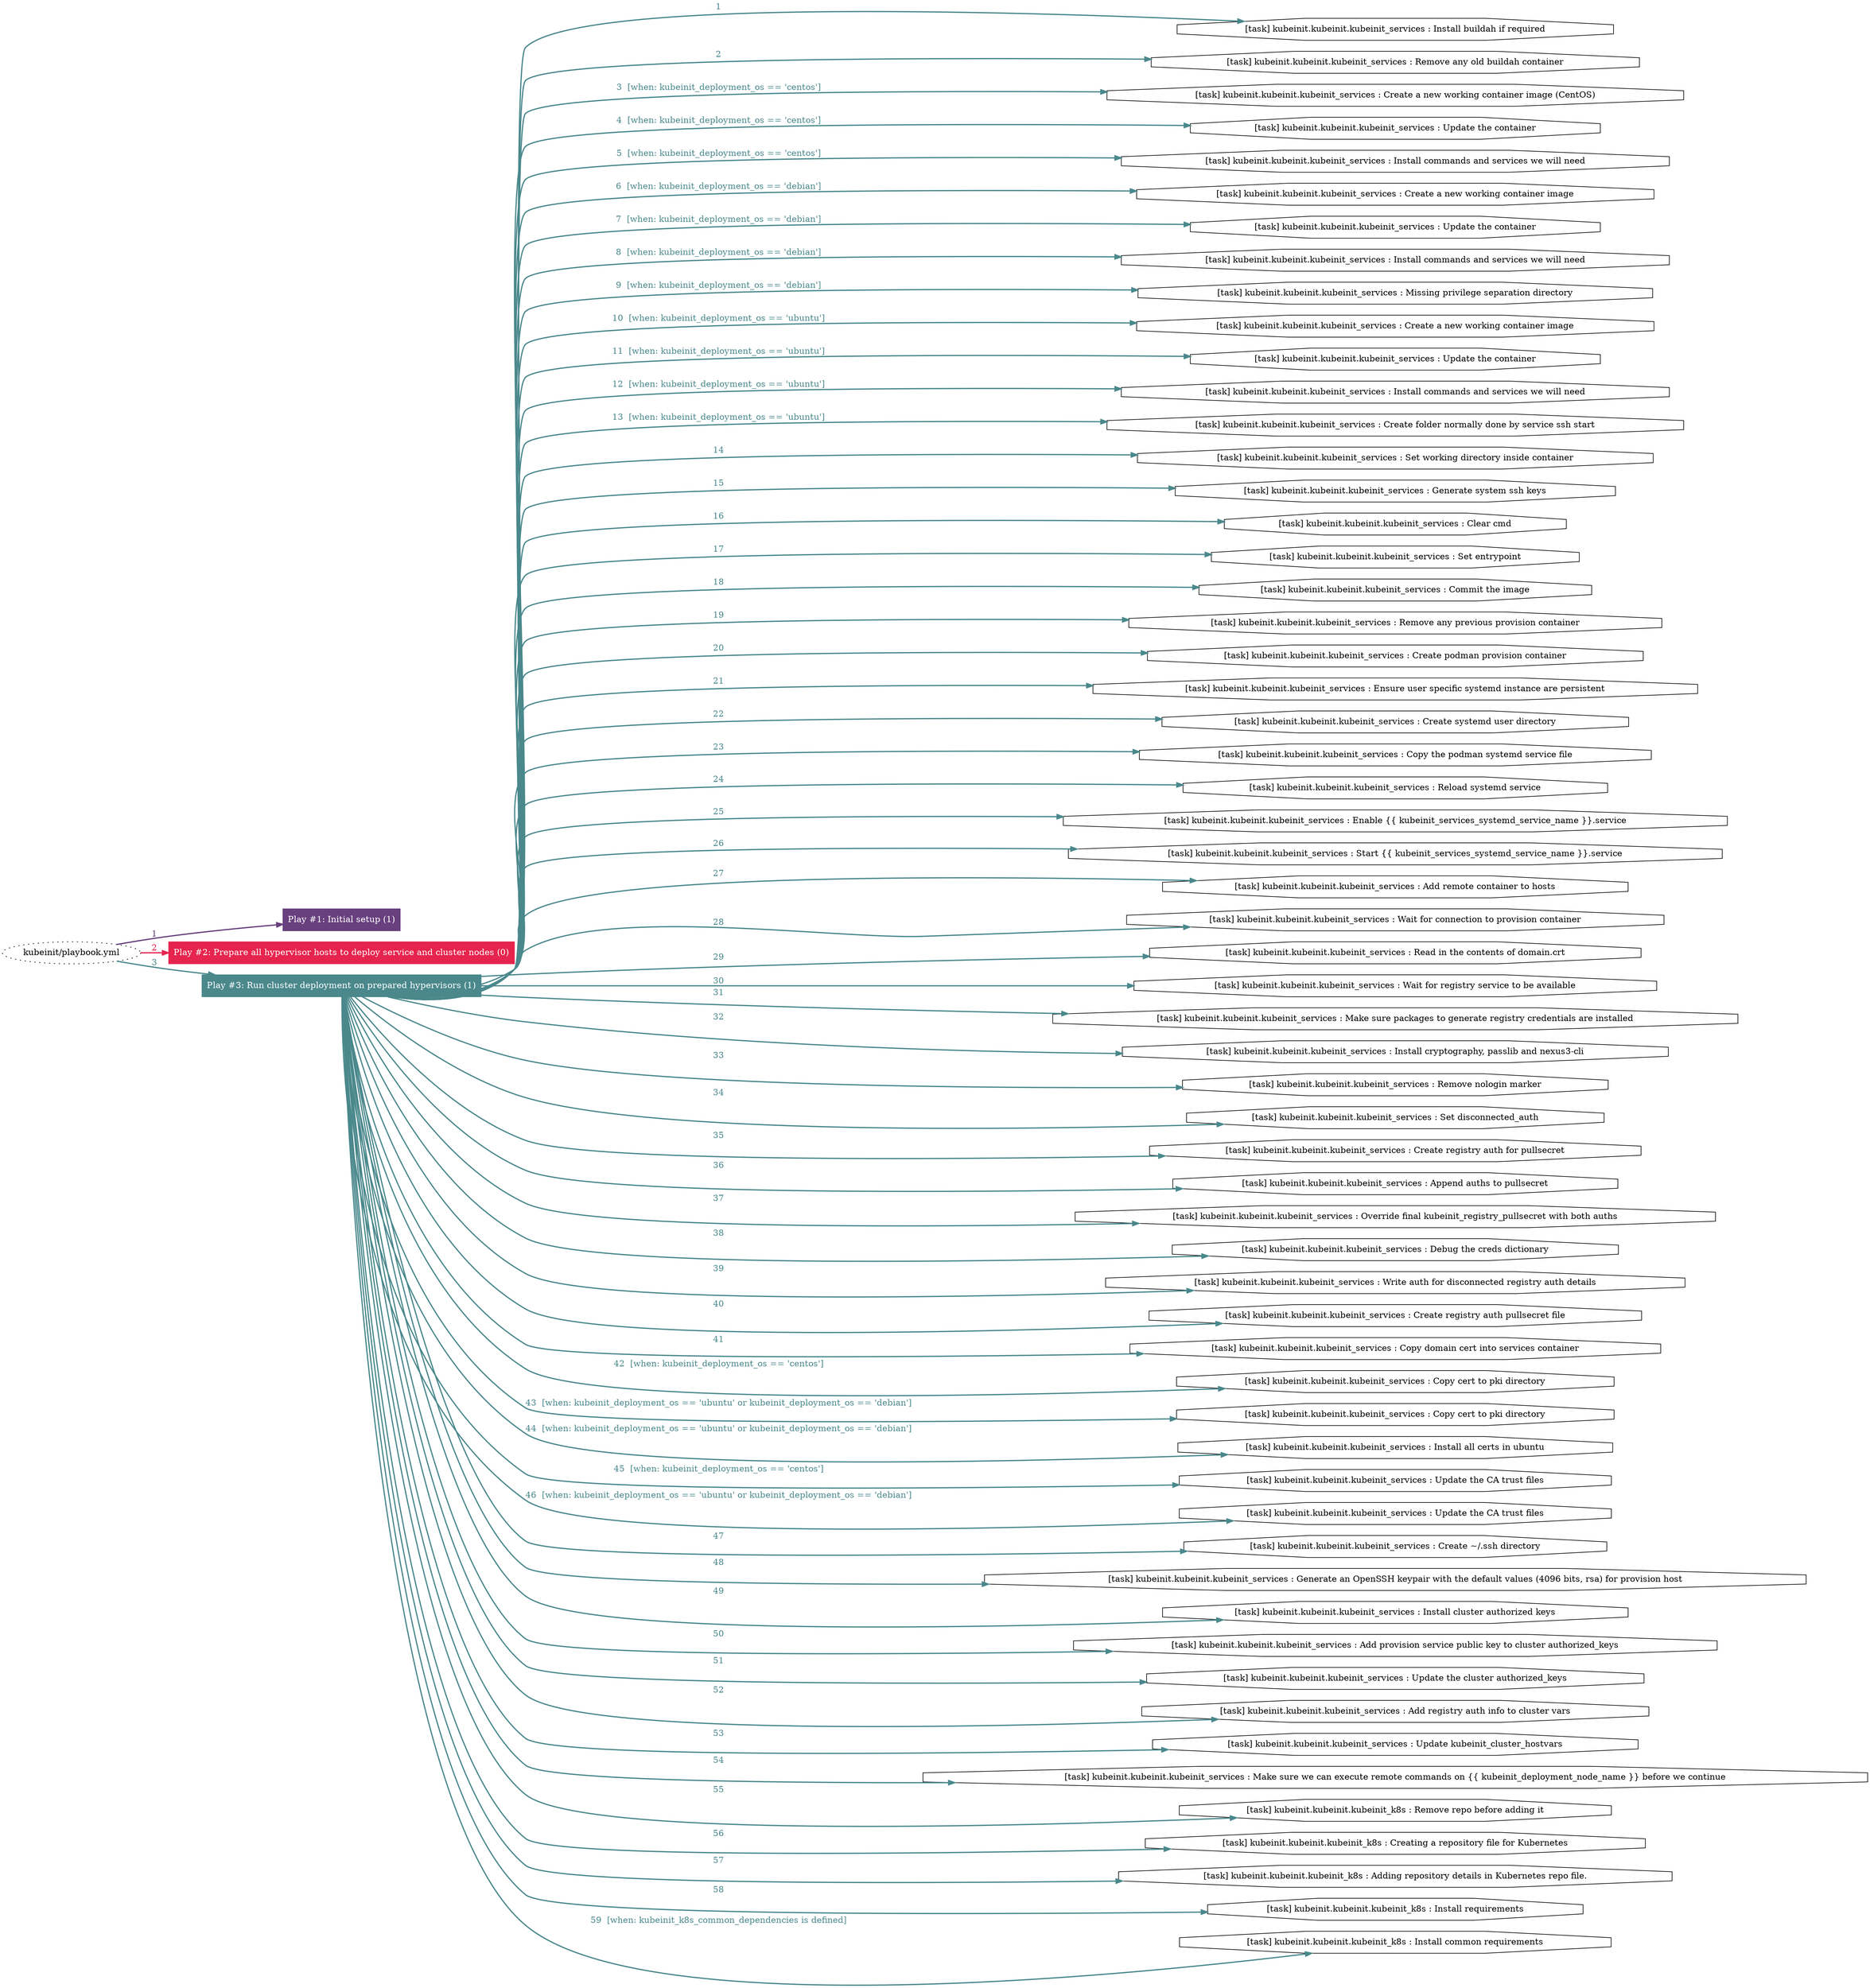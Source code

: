 digraph "kubeinit/playbook.yml "{
	graph [concentrate=true ordering=in rankdir=LR ratio=fill]
	edge [esep=5 sep=10]
	"kubeinit/playbook.yml" [id=root_node style=dotted]
	subgraph "Play #1: Initial setup (1) "{
		"Play #1: Initial setup (1)" [color="#68407e" fontcolor="#ffffff" id="play_63c1776a-42f6-43b0-a72c-a2d467af9248" shape=box style=filled tooltip=localhost]
		"kubeinit/playbook.yml" -> "Play #1: Initial setup (1)" [label=1 color="#68407e" fontcolor="#68407e" id="edge_9b143ea1-dee1-4f9f-bed0-e646a19d934c" style=bold]
	}
	subgraph "Play #2: Prepare all hypervisor hosts to deploy service and cluster nodes (0) "{
		"Play #2: Prepare all hypervisor hosts to deploy service and cluster nodes (0)" [color="#e6244d" fontcolor="#ffffff" id="play_656e0878-ee5b-490a-b01b-5cfd43cf572b" shape=box style=filled tooltip=""]
		"kubeinit/playbook.yml" -> "Play #2: Prepare all hypervisor hosts to deploy service and cluster nodes (0)" [label=2 color="#e6244d" fontcolor="#e6244d" id="edge_99f4bd60-4377-40a1-8b63-a4ec4a5855ec" style=bold]
	}
	subgraph "Play #3: Run cluster deployment on prepared hypervisors (1) "{
		"Play #3: Run cluster deployment on prepared hypervisors (1)" [color="#4a888c" fontcolor="#ffffff" id="play_44287fbf-7dc6-48ed-b8fa-e85f59435013" shape=box style=filled tooltip=localhost]
		"kubeinit/playbook.yml" -> "Play #3: Run cluster deployment on prepared hypervisors (1)" [label=3 color="#4a888c" fontcolor="#4a888c" id="edge_ae2fa54b-2329-416e-8dbb-f909f97e48a1" style=bold]
		"task_e7c8bb4a-1eab-4041-a000-263626e66895" [label="[task] kubeinit.kubeinit.kubeinit_services : Install buildah if required" id="task_e7c8bb4a-1eab-4041-a000-263626e66895" shape=octagon tooltip="[task] kubeinit.kubeinit.kubeinit_services : Install buildah if required"]
		"Play #3: Run cluster deployment on prepared hypervisors (1)" -> "task_e7c8bb4a-1eab-4041-a000-263626e66895" [label=1 color="#4a888c" fontcolor="#4a888c" id="edge_c5427331-0ce7-4748-bedf-19115989afb0" style=bold]
		"task_5c1b0158-d5c9-4ca8-852e-f5285b446415" [label="[task] kubeinit.kubeinit.kubeinit_services : Remove any old buildah container" id="task_5c1b0158-d5c9-4ca8-852e-f5285b446415" shape=octagon tooltip="[task] kubeinit.kubeinit.kubeinit_services : Remove any old buildah container"]
		"Play #3: Run cluster deployment on prepared hypervisors (1)" -> "task_5c1b0158-d5c9-4ca8-852e-f5285b446415" [label=2 color="#4a888c" fontcolor="#4a888c" id="edge_5581d1d2-9079-4358-bbf6-cf26468a5e37" style=bold]
		"task_124d13a2-034c-4589-ba1b-958117edd988" [label="[task] kubeinit.kubeinit.kubeinit_services : Create a new working container image (CentOS)" id="task_124d13a2-034c-4589-ba1b-958117edd988" shape=octagon tooltip="[task] kubeinit.kubeinit.kubeinit_services : Create a new working container image (CentOS)"]
		"Play #3: Run cluster deployment on prepared hypervisors (1)" -> "task_124d13a2-034c-4589-ba1b-958117edd988" [label="3  [when: kubeinit_deployment_os == 'centos']" color="#4a888c" fontcolor="#4a888c" id="edge_b613575f-2703-4ac3-875f-8749568a6c14" style=bold]
		"task_291ac694-00eb-4e4d-9fa4-31e6d30233ea" [label="[task] kubeinit.kubeinit.kubeinit_services : Update the container" id="task_291ac694-00eb-4e4d-9fa4-31e6d30233ea" shape=octagon tooltip="[task] kubeinit.kubeinit.kubeinit_services : Update the container"]
		"Play #3: Run cluster deployment on prepared hypervisors (1)" -> "task_291ac694-00eb-4e4d-9fa4-31e6d30233ea" [label="4  [when: kubeinit_deployment_os == 'centos']" color="#4a888c" fontcolor="#4a888c" id="edge_68db181e-efad-427b-a2a6-0ea2943baef5" style=bold]
		"task_7c8b6954-4b8f-490d-96fb-29181f46e303" [label="[task] kubeinit.kubeinit.kubeinit_services : Install commands and services we will need" id="task_7c8b6954-4b8f-490d-96fb-29181f46e303" shape=octagon tooltip="[task] kubeinit.kubeinit.kubeinit_services : Install commands and services we will need"]
		"Play #3: Run cluster deployment on prepared hypervisors (1)" -> "task_7c8b6954-4b8f-490d-96fb-29181f46e303" [label="5  [when: kubeinit_deployment_os == 'centos']" color="#4a888c" fontcolor="#4a888c" id="edge_484abb1a-b09f-47e2-a499-d0717ea2e076" style=bold]
		"task_8121c310-2d02-47f8-93a2-8b663c18f035" [label="[task] kubeinit.kubeinit.kubeinit_services : Create a new working container image" id="task_8121c310-2d02-47f8-93a2-8b663c18f035" shape=octagon tooltip="[task] kubeinit.kubeinit.kubeinit_services : Create a new working container image"]
		"Play #3: Run cluster deployment on prepared hypervisors (1)" -> "task_8121c310-2d02-47f8-93a2-8b663c18f035" [label="6  [when: kubeinit_deployment_os == 'debian']" color="#4a888c" fontcolor="#4a888c" id="edge_aa85cb43-0b62-4200-a386-bf452dbb028f" style=bold]
		"task_056c8561-d9fa-4ca9-9cce-284bcdd02743" [label="[task] kubeinit.kubeinit.kubeinit_services : Update the container" id="task_056c8561-d9fa-4ca9-9cce-284bcdd02743" shape=octagon tooltip="[task] kubeinit.kubeinit.kubeinit_services : Update the container"]
		"Play #3: Run cluster deployment on prepared hypervisors (1)" -> "task_056c8561-d9fa-4ca9-9cce-284bcdd02743" [label="7  [when: kubeinit_deployment_os == 'debian']" color="#4a888c" fontcolor="#4a888c" id="edge_dc79902d-e569-437b-83b8-c9e4767ec6a3" style=bold]
		"task_c59cf071-6b17-45f8-9f69-afb48f19bf7b" [label="[task] kubeinit.kubeinit.kubeinit_services : Install commands and services we will need" id="task_c59cf071-6b17-45f8-9f69-afb48f19bf7b" shape=octagon tooltip="[task] kubeinit.kubeinit.kubeinit_services : Install commands and services we will need"]
		"Play #3: Run cluster deployment on prepared hypervisors (1)" -> "task_c59cf071-6b17-45f8-9f69-afb48f19bf7b" [label="8  [when: kubeinit_deployment_os == 'debian']" color="#4a888c" fontcolor="#4a888c" id="edge_25c30114-7a60-4d39-9125-f5f51e958509" style=bold]
		"task_f19b4130-7814-4ba5-8938-be3e1c278fcc" [label="[task] kubeinit.kubeinit.kubeinit_services : Missing privilege separation directory" id="task_f19b4130-7814-4ba5-8938-be3e1c278fcc" shape=octagon tooltip="[task] kubeinit.kubeinit.kubeinit_services : Missing privilege separation directory"]
		"Play #3: Run cluster deployment on prepared hypervisors (1)" -> "task_f19b4130-7814-4ba5-8938-be3e1c278fcc" [label="9  [when: kubeinit_deployment_os == 'debian']" color="#4a888c" fontcolor="#4a888c" id="edge_1c773200-f2e5-418c-bb7d-731f8100243f" style=bold]
		"task_78765089-9dcf-4122-a6e7-c9a230df7b72" [label="[task] kubeinit.kubeinit.kubeinit_services : Create a new working container image" id="task_78765089-9dcf-4122-a6e7-c9a230df7b72" shape=octagon tooltip="[task] kubeinit.kubeinit.kubeinit_services : Create a new working container image"]
		"Play #3: Run cluster deployment on prepared hypervisors (1)" -> "task_78765089-9dcf-4122-a6e7-c9a230df7b72" [label="10  [when: kubeinit_deployment_os == 'ubuntu']" color="#4a888c" fontcolor="#4a888c" id="edge_d679a734-ae1a-4ab7-aee3-6b106565930c" style=bold]
		"task_8589b03a-635c-45f6-bf45-1b9345faf84d" [label="[task] kubeinit.kubeinit.kubeinit_services : Update the container" id="task_8589b03a-635c-45f6-bf45-1b9345faf84d" shape=octagon tooltip="[task] kubeinit.kubeinit.kubeinit_services : Update the container"]
		"Play #3: Run cluster deployment on prepared hypervisors (1)" -> "task_8589b03a-635c-45f6-bf45-1b9345faf84d" [label="11  [when: kubeinit_deployment_os == 'ubuntu']" color="#4a888c" fontcolor="#4a888c" id="edge_dce27aa2-954e-4fed-98d8-4c11ca2dfb06" style=bold]
		"task_1b8d3c5d-ee0f-4601-bd08-897eac7235f2" [label="[task] kubeinit.kubeinit.kubeinit_services : Install commands and services we will need" id="task_1b8d3c5d-ee0f-4601-bd08-897eac7235f2" shape=octagon tooltip="[task] kubeinit.kubeinit.kubeinit_services : Install commands and services we will need"]
		"Play #3: Run cluster deployment on prepared hypervisors (1)" -> "task_1b8d3c5d-ee0f-4601-bd08-897eac7235f2" [label="12  [when: kubeinit_deployment_os == 'ubuntu']" color="#4a888c" fontcolor="#4a888c" id="edge_16af2f85-955f-469e-9a76-5cac27ac20b8" style=bold]
		"task_291ad131-38c3-4e86-8fcb-7d709e8ca443" [label="[task] kubeinit.kubeinit.kubeinit_services : Create folder normally done by service ssh start" id="task_291ad131-38c3-4e86-8fcb-7d709e8ca443" shape=octagon tooltip="[task] kubeinit.kubeinit.kubeinit_services : Create folder normally done by service ssh start"]
		"Play #3: Run cluster deployment on prepared hypervisors (1)" -> "task_291ad131-38c3-4e86-8fcb-7d709e8ca443" [label="13  [when: kubeinit_deployment_os == 'ubuntu']" color="#4a888c" fontcolor="#4a888c" id="edge_15ab0b17-1cab-40d4-b1d3-0cd2175ab97a" style=bold]
		"task_ea9db276-4067-4e2c-8225-6e83361e9110" [label="[task] kubeinit.kubeinit.kubeinit_services : Set working directory inside container" id="task_ea9db276-4067-4e2c-8225-6e83361e9110" shape=octagon tooltip="[task] kubeinit.kubeinit.kubeinit_services : Set working directory inside container"]
		"Play #3: Run cluster deployment on prepared hypervisors (1)" -> "task_ea9db276-4067-4e2c-8225-6e83361e9110" [label=14 color="#4a888c" fontcolor="#4a888c" id="edge_5d0557de-3b95-42a5-8445-78f6c58267d2" style=bold]
		"task_58e66e5a-c002-4f41-9666-9f003e9c7f39" [label="[task] kubeinit.kubeinit.kubeinit_services : Generate system ssh keys" id="task_58e66e5a-c002-4f41-9666-9f003e9c7f39" shape=octagon tooltip="[task] kubeinit.kubeinit.kubeinit_services : Generate system ssh keys"]
		"Play #3: Run cluster deployment on prepared hypervisors (1)" -> "task_58e66e5a-c002-4f41-9666-9f003e9c7f39" [label=15 color="#4a888c" fontcolor="#4a888c" id="edge_f1feb1db-bf56-43c8-94ce-e2def4f80bce" style=bold]
		"task_ad2c7f93-51f8-43e9-9e3e-15b512bf28bc" [label="[task] kubeinit.kubeinit.kubeinit_services : Clear cmd" id="task_ad2c7f93-51f8-43e9-9e3e-15b512bf28bc" shape=octagon tooltip="[task] kubeinit.kubeinit.kubeinit_services : Clear cmd"]
		"Play #3: Run cluster deployment on prepared hypervisors (1)" -> "task_ad2c7f93-51f8-43e9-9e3e-15b512bf28bc" [label=16 color="#4a888c" fontcolor="#4a888c" id="edge_cd2efb2b-34e4-4192-89af-2d6e562d78ff" style=bold]
		"task_1939aa00-1265-440a-a2da-aaa8d60505f2" [label="[task] kubeinit.kubeinit.kubeinit_services : Set entrypoint" id="task_1939aa00-1265-440a-a2da-aaa8d60505f2" shape=octagon tooltip="[task] kubeinit.kubeinit.kubeinit_services : Set entrypoint"]
		"Play #3: Run cluster deployment on prepared hypervisors (1)" -> "task_1939aa00-1265-440a-a2da-aaa8d60505f2" [label=17 color="#4a888c" fontcolor="#4a888c" id="edge_875b6ffb-d8ca-4fe5-a766-713ba3337505" style=bold]
		"task_96d6538d-0cbd-4957-9ac0-8dc6f8488d50" [label="[task] kubeinit.kubeinit.kubeinit_services : Commit the image" id="task_96d6538d-0cbd-4957-9ac0-8dc6f8488d50" shape=octagon tooltip="[task] kubeinit.kubeinit.kubeinit_services : Commit the image"]
		"Play #3: Run cluster deployment on prepared hypervisors (1)" -> "task_96d6538d-0cbd-4957-9ac0-8dc6f8488d50" [label=18 color="#4a888c" fontcolor="#4a888c" id="edge_57bfacf7-782e-44cf-a511-725b1b909d4a" style=bold]
		"task_dde5f438-8e8a-4987-8f7f-7de4f94a9ae2" [label="[task] kubeinit.kubeinit.kubeinit_services : Remove any previous provision container" id="task_dde5f438-8e8a-4987-8f7f-7de4f94a9ae2" shape=octagon tooltip="[task] kubeinit.kubeinit.kubeinit_services : Remove any previous provision container"]
		"Play #3: Run cluster deployment on prepared hypervisors (1)" -> "task_dde5f438-8e8a-4987-8f7f-7de4f94a9ae2" [label=19 color="#4a888c" fontcolor="#4a888c" id="edge_c3de0bd1-a928-4d30-8944-caec01635bce" style=bold]
		"task_f3e45b7e-a4d9-4fc2-a6c5-cbeafccd9ff3" [label="[task] kubeinit.kubeinit.kubeinit_services : Create podman provision container" id="task_f3e45b7e-a4d9-4fc2-a6c5-cbeafccd9ff3" shape=octagon tooltip="[task] kubeinit.kubeinit.kubeinit_services : Create podman provision container"]
		"Play #3: Run cluster deployment on prepared hypervisors (1)" -> "task_f3e45b7e-a4d9-4fc2-a6c5-cbeafccd9ff3" [label=20 color="#4a888c" fontcolor="#4a888c" id="edge_c23f8812-d0f5-462b-ac3f-135db67581cb" style=bold]
		"task_82a1e190-f4bb-4516-9355-718ed3a1db13" [label="[task] kubeinit.kubeinit.kubeinit_services : Ensure user specific systemd instance are persistent" id="task_82a1e190-f4bb-4516-9355-718ed3a1db13" shape=octagon tooltip="[task] kubeinit.kubeinit.kubeinit_services : Ensure user specific systemd instance are persistent"]
		"Play #3: Run cluster deployment on prepared hypervisors (1)" -> "task_82a1e190-f4bb-4516-9355-718ed3a1db13" [label=21 color="#4a888c" fontcolor="#4a888c" id="edge_c84dbf19-51e0-4495-8c1c-dfdb60f63557" style=bold]
		"task_553354b5-2a4d-4830-a24e-95d2163005c5" [label="[task] kubeinit.kubeinit.kubeinit_services : Create systemd user directory" id="task_553354b5-2a4d-4830-a24e-95d2163005c5" shape=octagon tooltip="[task] kubeinit.kubeinit.kubeinit_services : Create systemd user directory"]
		"Play #3: Run cluster deployment on prepared hypervisors (1)" -> "task_553354b5-2a4d-4830-a24e-95d2163005c5" [label=22 color="#4a888c" fontcolor="#4a888c" id="edge_f4ba8ffd-aba7-4db6-884d-8349fefa21b2" style=bold]
		"task_59ac37bd-c31d-450d-b932-d4c335b0e9cf" [label="[task] kubeinit.kubeinit.kubeinit_services : Copy the podman systemd service file" id="task_59ac37bd-c31d-450d-b932-d4c335b0e9cf" shape=octagon tooltip="[task] kubeinit.kubeinit.kubeinit_services : Copy the podman systemd service file"]
		"Play #3: Run cluster deployment on prepared hypervisors (1)" -> "task_59ac37bd-c31d-450d-b932-d4c335b0e9cf" [label=23 color="#4a888c" fontcolor="#4a888c" id="edge_4b444232-e6a1-41d0-ab1d-174bbd7164b1" style=bold]
		"task_c561582c-bba8-4d59-8c1c-c6750a7b458e" [label="[task] kubeinit.kubeinit.kubeinit_services : Reload systemd service" id="task_c561582c-bba8-4d59-8c1c-c6750a7b458e" shape=octagon tooltip="[task] kubeinit.kubeinit.kubeinit_services : Reload systemd service"]
		"Play #3: Run cluster deployment on prepared hypervisors (1)" -> "task_c561582c-bba8-4d59-8c1c-c6750a7b458e" [label=24 color="#4a888c" fontcolor="#4a888c" id="edge_f27cd154-f871-4fc2-aaa0-76ad472e5bcd" style=bold]
		"task_1c2e36e9-dbe0-4593-a437-d283756ad024" [label="[task] kubeinit.kubeinit.kubeinit_services : Enable {{ kubeinit_services_systemd_service_name }}.service" id="task_1c2e36e9-dbe0-4593-a437-d283756ad024" shape=octagon tooltip="[task] kubeinit.kubeinit.kubeinit_services : Enable {{ kubeinit_services_systemd_service_name }}.service"]
		"Play #3: Run cluster deployment on prepared hypervisors (1)" -> "task_1c2e36e9-dbe0-4593-a437-d283756ad024" [label=25 color="#4a888c" fontcolor="#4a888c" id="edge_2e9711d9-8675-4a9a-a866-52ea700f2cf1" style=bold]
		"task_599fecfb-c7d9-4a58-bcd9-0b60de666245" [label="[task] kubeinit.kubeinit.kubeinit_services : Start {{ kubeinit_services_systemd_service_name }}.service" id="task_599fecfb-c7d9-4a58-bcd9-0b60de666245" shape=octagon tooltip="[task] kubeinit.kubeinit.kubeinit_services : Start {{ kubeinit_services_systemd_service_name }}.service"]
		"Play #3: Run cluster deployment on prepared hypervisors (1)" -> "task_599fecfb-c7d9-4a58-bcd9-0b60de666245" [label=26 color="#4a888c" fontcolor="#4a888c" id="edge_2eb890c7-70c6-46fd-ba98-20c6e2d0b588" style=bold]
		"task_dc645237-3da3-405c-8929-19e9fb31fc73" [label="[task] kubeinit.kubeinit.kubeinit_services : Add remote container to hosts" id="task_dc645237-3da3-405c-8929-19e9fb31fc73" shape=octagon tooltip="[task] kubeinit.kubeinit.kubeinit_services : Add remote container to hosts"]
		"Play #3: Run cluster deployment on prepared hypervisors (1)" -> "task_dc645237-3da3-405c-8929-19e9fb31fc73" [label=27 color="#4a888c" fontcolor="#4a888c" id="edge_7550a364-f1d0-4e9f-ae41-399860b28521" style=bold]
		"task_80d83c82-c826-409f-ae4e-f9fe28d8b9f4" [label="[task] kubeinit.kubeinit.kubeinit_services : Wait for connection to provision container" id="task_80d83c82-c826-409f-ae4e-f9fe28d8b9f4" shape=octagon tooltip="[task] kubeinit.kubeinit.kubeinit_services : Wait for connection to provision container"]
		"Play #3: Run cluster deployment on prepared hypervisors (1)" -> "task_80d83c82-c826-409f-ae4e-f9fe28d8b9f4" [label=28 color="#4a888c" fontcolor="#4a888c" id="edge_f45a9693-0c6a-4e1b-9d62-6f00804cf362" style=bold]
		"task_86ea63cc-8c74-47a5-a761-874a7296f581" [label="[task] kubeinit.kubeinit.kubeinit_services : Read in the contents of domain.crt" id="task_86ea63cc-8c74-47a5-a761-874a7296f581" shape=octagon tooltip="[task] kubeinit.kubeinit.kubeinit_services : Read in the contents of domain.crt"]
		"Play #3: Run cluster deployment on prepared hypervisors (1)" -> "task_86ea63cc-8c74-47a5-a761-874a7296f581" [label=29 color="#4a888c" fontcolor="#4a888c" id="edge_c5ba39d5-8dc4-46bd-8d1b-eba9b7bfc72d" style=bold]
		"task_1d085af3-71d5-432e-9672-14cac8d72960" [label="[task] kubeinit.kubeinit.kubeinit_services : Wait for registry service to be available" id="task_1d085af3-71d5-432e-9672-14cac8d72960" shape=octagon tooltip="[task] kubeinit.kubeinit.kubeinit_services : Wait for registry service to be available"]
		"Play #3: Run cluster deployment on prepared hypervisors (1)" -> "task_1d085af3-71d5-432e-9672-14cac8d72960" [label=30 color="#4a888c" fontcolor="#4a888c" id="edge_8428753b-2690-423c-856c-46f83c826d77" style=bold]
		"task_8cac4ede-85fb-4660-9eed-24340676e600" [label="[task] kubeinit.kubeinit.kubeinit_services : Make sure packages to generate registry credentials are installed" id="task_8cac4ede-85fb-4660-9eed-24340676e600" shape=octagon tooltip="[task] kubeinit.kubeinit.kubeinit_services : Make sure packages to generate registry credentials are installed"]
		"Play #3: Run cluster deployment on prepared hypervisors (1)" -> "task_8cac4ede-85fb-4660-9eed-24340676e600" [label=31 color="#4a888c" fontcolor="#4a888c" id="edge_4acef901-2b95-46e0-b6e3-c57f9da07f66" style=bold]
		"task_62cedba4-8f41-427e-906b-078700547409" [label="[task] kubeinit.kubeinit.kubeinit_services : Install cryptography, passlib and nexus3-cli" id="task_62cedba4-8f41-427e-906b-078700547409" shape=octagon tooltip="[task] kubeinit.kubeinit.kubeinit_services : Install cryptography, passlib and nexus3-cli"]
		"Play #3: Run cluster deployment on prepared hypervisors (1)" -> "task_62cedba4-8f41-427e-906b-078700547409" [label=32 color="#4a888c" fontcolor="#4a888c" id="edge_c0ee7387-3cde-43a6-ba75-3ea6baecf726" style=bold]
		"task_c4938fc5-0c98-4314-9a3f-a031c7d7b846" [label="[task] kubeinit.kubeinit.kubeinit_services : Remove nologin marker" id="task_c4938fc5-0c98-4314-9a3f-a031c7d7b846" shape=octagon tooltip="[task] kubeinit.kubeinit.kubeinit_services : Remove nologin marker"]
		"Play #3: Run cluster deployment on prepared hypervisors (1)" -> "task_c4938fc5-0c98-4314-9a3f-a031c7d7b846" [label=33 color="#4a888c" fontcolor="#4a888c" id="edge_384bb011-da2b-45a6-96f5-65b266034946" style=bold]
		"task_30b40998-9a72-4e60-b721-532316dbeb94" [label="[task] kubeinit.kubeinit.kubeinit_services : Set disconnected_auth" id="task_30b40998-9a72-4e60-b721-532316dbeb94" shape=octagon tooltip="[task] kubeinit.kubeinit.kubeinit_services : Set disconnected_auth"]
		"Play #3: Run cluster deployment on prepared hypervisors (1)" -> "task_30b40998-9a72-4e60-b721-532316dbeb94" [label=34 color="#4a888c" fontcolor="#4a888c" id="edge_481880f8-dcd3-4345-9960-0d765786f38a" style=bold]
		"task_05daf350-aa23-4331-bb10-035f690e1fa8" [label="[task] kubeinit.kubeinit.kubeinit_services : Create registry auth for pullsecret" id="task_05daf350-aa23-4331-bb10-035f690e1fa8" shape=octagon tooltip="[task] kubeinit.kubeinit.kubeinit_services : Create registry auth for pullsecret"]
		"Play #3: Run cluster deployment on prepared hypervisors (1)" -> "task_05daf350-aa23-4331-bb10-035f690e1fa8" [label=35 color="#4a888c" fontcolor="#4a888c" id="edge_bc0c285f-dd2e-4ebd-97d5-712409f719ae" style=bold]
		"task_d420d8e7-0af4-43a4-812e-ecba79780b52" [label="[task] kubeinit.kubeinit.kubeinit_services : Append auths to pullsecret" id="task_d420d8e7-0af4-43a4-812e-ecba79780b52" shape=octagon tooltip="[task] kubeinit.kubeinit.kubeinit_services : Append auths to pullsecret"]
		"Play #3: Run cluster deployment on prepared hypervisors (1)" -> "task_d420d8e7-0af4-43a4-812e-ecba79780b52" [label=36 color="#4a888c" fontcolor="#4a888c" id="edge_01731f9b-fb0b-497e-88e1-53ff92e9cbe4" style=bold]
		"task_4553d9f6-9370-4e15-8093-eb3be8c55561" [label="[task] kubeinit.kubeinit.kubeinit_services : Override final kubeinit_registry_pullsecret with both auths" id="task_4553d9f6-9370-4e15-8093-eb3be8c55561" shape=octagon tooltip="[task] kubeinit.kubeinit.kubeinit_services : Override final kubeinit_registry_pullsecret with both auths"]
		"Play #3: Run cluster deployment on prepared hypervisors (1)" -> "task_4553d9f6-9370-4e15-8093-eb3be8c55561" [label=37 color="#4a888c" fontcolor="#4a888c" id="edge_2d70dbfa-9116-477a-813d-ccfa54faa173" style=bold]
		"task_1ef8516e-3132-49b7-ae21-a96bb901d976" [label="[task] kubeinit.kubeinit.kubeinit_services : Debug the creds dictionary" id="task_1ef8516e-3132-49b7-ae21-a96bb901d976" shape=octagon tooltip="[task] kubeinit.kubeinit.kubeinit_services : Debug the creds dictionary"]
		"Play #3: Run cluster deployment on prepared hypervisors (1)" -> "task_1ef8516e-3132-49b7-ae21-a96bb901d976" [label=38 color="#4a888c" fontcolor="#4a888c" id="edge_af64fe4f-7ef2-430e-8d52-56b125accaf6" style=bold]
		"task_5d5b9997-522e-4c4a-9030-3c601435d2eb" [label="[task] kubeinit.kubeinit.kubeinit_services : Write auth for disconnected registry auth details" id="task_5d5b9997-522e-4c4a-9030-3c601435d2eb" shape=octagon tooltip="[task] kubeinit.kubeinit.kubeinit_services : Write auth for disconnected registry auth details"]
		"Play #3: Run cluster deployment on prepared hypervisors (1)" -> "task_5d5b9997-522e-4c4a-9030-3c601435d2eb" [label=39 color="#4a888c" fontcolor="#4a888c" id="edge_e8738a91-aa07-43dd-b63c-5beb56253f78" style=bold]
		"task_6ff8517d-a9a3-45bc-9b42-448bd41c9ed9" [label="[task] kubeinit.kubeinit.kubeinit_services : Create registry auth pullsecret file" id="task_6ff8517d-a9a3-45bc-9b42-448bd41c9ed9" shape=octagon tooltip="[task] kubeinit.kubeinit.kubeinit_services : Create registry auth pullsecret file"]
		"Play #3: Run cluster deployment on prepared hypervisors (1)" -> "task_6ff8517d-a9a3-45bc-9b42-448bd41c9ed9" [label=40 color="#4a888c" fontcolor="#4a888c" id="edge_b2449983-9524-4df3-b84d-a2d9d2b21945" style=bold]
		"task_fa19b117-b782-4664-a894-ac43060c8176" [label="[task] kubeinit.kubeinit.kubeinit_services : Copy domain cert into services container" id="task_fa19b117-b782-4664-a894-ac43060c8176" shape=octagon tooltip="[task] kubeinit.kubeinit.kubeinit_services : Copy domain cert into services container"]
		"Play #3: Run cluster deployment on prepared hypervisors (1)" -> "task_fa19b117-b782-4664-a894-ac43060c8176" [label=41 color="#4a888c" fontcolor="#4a888c" id="edge_5d172eb3-0c58-4f14-943f-831c7815ba66" style=bold]
		"task_3704e058-548f-4530-8add-841a39fc8595" [label="[task] kubeinit.kubeinit.kubeinit_services : Copy cert to pki directory" id="task_3704e058-548f-4530-8add-841a39fc8595" shape=octagon tooltip="[task] kubeinit.kubeinit.kubeinit_services : Copy cert to pki directory"]
		"Play #3: Run cluster deployment on prepared hypervisors (1)" -> "task_3704e058-548f-4530-8add-841a39fc8595" [label="42  [when: kubeinit_deployment_os == 'centos']" color="#4a888c" fontcolor="#4a888c" id="edge_46ee7a58-b177-4b95-a71a-3b4dac6321d3" style=bold]
		"task_18b760b6-fca4-413b-97f7-fa2f6ccc735c" [label="[task] kubeinit.kubeinit.kubeinit_services : Copy cert to pki directory" id="task_18b760b6-fca4-413b-97f7-fa2f6ccc735c" shape=octagon tooltip="[task] kubeinit.kubeinit.kubeinit_services : Copy cert to pki directory"]
		"Play #3: Run cluster deployment on prepared hypervisors (1)" -> "task_18b760b6-fca4-413b-97f7-fa2f6ccc735c" [label="43  [when: kubeinit_deployment_os == 'ubuntu' or kubeinit_deployment_os == 'debian']" color="#4a888c" fontcolor="#4a888c" id="edge_27d2f3ea-72b5-4dba-9f56-f45f29f3c987" style=bold]
		"task_ca7fa414-f9ab-45b4-8701-9b3507e390a2" [label="[task] kubeinit.kubeinit.kubeinit_services : Install all certs in ubuntu" id="task_ca7fa414-f9ab-45b4-8701-9b3507e390a2" shape=octagon tooltip="[task] kubeinit.kubeinit.kubeinit_services : Install all certs in ubuntu"]
		"Play #3: Run cluster deployment on prepared hypervisors (1)" -> "task_ca7fa414-f9ab-45b4-8701-9b3507e390a2" [label="44  [when: kubeinit_deployment_os == 'ubuntu' or kubeinit_deployment_os == 'debian']" color="#4a888c" fontcolor="#4a888c" id="edge_d055e9b3-3036-443b-8557-28463c407c76" style=bold]
		"task_549138e4-9250-49cb-9861-6328a58ad1c7" [label="[task] kubeinit.kubeinit.kubeinit_services : Update the CA trust files" id="task_549138e4-9250-49cb-9861-6328a58ad1c7" shape=octagon tooltip="[task] kubeinit.kubeinit.kubeinit_services : Update the CA trust files"]
		"Play #3: Run cluster deployment on prepared hypervisors (1)" -> "task_549138e4-9250-49cb-9861-6328a58ad1c7" [label="45  [when: kubeinit_deployment_os == 'centos']" color="#4a888c" fontcolor="#4a888c" id="edge_723ee4b4-c0ef-48ba-ad02-a0eb621c232c" style=bold]
		"task_746cad43-bb10-467a-8265-053e0f0bf801" [label="[task] kubeinit.kubeinit.kubeinit_services : Update the CA trust files" id="task_746cad43-bb10-467a-8265-053e0f0bf801" shape=octagon tooltip="[task] kubeinit.kubeinit.kubeinit_services : Update the CA trust files"]
		"Play #3: Run cluster deployment on prepared hypervisors (1)" -> "task_746cad43-bb10-467a-8265-053e0f0bf801" [label="46  [when: kubeinit_deployment_os == 'ubuntu' or kubeinit_deployment_os == 'debian']" color="#4a888c" fontcolor="#4a888c" id="edge_97f16698-3148-4b73-87d7-0cbae985a975" style=bold]
		"task_a99a9f69-fd1a-4e25-bffa-ad7286c01fdb" [label="[task] kubeinit.kubeinit.kubeinit_services : Create ~/.ssh directory" id="task_a99a9f69-fd1a-4e25-bffa-ad7286c01fdb" shape=octagon tooltip="[task] kubeinit.kubeinit.kubeinit_services : Create ~/.ssh directory"]
		"Play #3: Run cluster deployment on prepared hypervisors (1)" -> "task_a99a9f69-fd1a-4e25-bffa-ad7286c01fdb" [label=47 color="#4a888c" fontcolor="#4a888c" id="edge_2bd06b87-9568-4d27-8f3f-e3ca87d2b879" style=bold]
		"task_6fae165d-37e0-4efb-b6e7-75242a8bbc89" [label="[task] kubeinit.kubeinit.kubeinit_services : Generate an OpenSSH keypair with the default values (4096 bits, rsa) for provision host" id="task_6fae165d-37e0-4efb-b6e7-75242a8bbc89" shape=octagon tooltip="[task] kubeinit.kubeinit.kubeinit_services : Generate an OpenSSH keypair with the default values (4096 bits, rsa) for provision host"]
		"Play #3: Run cluster deployment on prepared hypervisors (1)" -> "task_6fae165d-37e0-4efb-b6e7-75242a8bbc89" [label=48 color="#4a888c" fontcolor="#4a888c" id="edge_eda2ea38-f823-4624-99e7-518ff668ec1f" style=bold]
		"task_d2c7eb30-20c7-4711-aa05-cc43e3adbb69" [label="[task] kubeinit.kubeinit.kubeinit_services : Install cluster authorized keys" id="task_d2c7eb30-20c7-4711-aa05-cc43e3adbb69" shape=octagon tooltip="[task] kubeinit.kubeinit.kubeinit_services : Install cluster authorized keys"]
		"Play #3: Run cluster deployment on prepared hypervisors (1)" -> "task_d2c7eb30-20c7-4711-aa05-cc43e3adbb69" [label=49 color="#4a888c" fontcolor="#4a888c" id="edge_b75c8997-1d0a-40c3-bce3-1a2f08a4eade" style=bold]
		"task_d968ddf0-a201-4b86-a57f-819c26656895" [label="[task] kubeinit.kubeinit.kubeinit_services : Add provision service public key to cluster authorized_keys" id="task_d968ddf0-a201-4b86-a57f-819c26656895" shape=octagon tooltip="[task] kubeinit.kubeinit.kubeinit_services : Add provision service public key to cluster authorized_keys"]
		"Play #3: Run cluster deployment on prepared hypervisors (1)" -> "task_d968ddf0-a201-4b86-a57f-819c26656895" [label=50 color="#4a888c" fontcolor="#4a888c" id="edge_c8272257-01ae-4f2f-8eb0-673b10495fe4" style=bold]
		"task_0a62472a-92a7-4527-8110-e39e76097aaf" [label="[task] kubeinit.kubeinit.kubeinit_services : Update the cluster authorized_keys" id="task_0a62472a-92a7-4527-8110-e39e76097aaf" shape=octagon tooltip="[task] kubeinit.kubeinit.kubeinit_services : Update the cluster authorized_keys"]
		"Play #3: Run cluster deployment on prepared hypervisors (1)" -> "task_0a62472a-92a7-4527-8110-e39e76097aaf" [label=51 color="#4a888c" fontcolor="#4a888c" id="edge_60ecb410-f79d-4996-8448-11efe0bb7144" style=bold]
		"task_ca9f66de-9066-4cb1-88ba-9d50730ea661" [label="[task] kubeinit.kubeinit.kubeinit_services : Add registry auth info to cluster vars" id="task_ca9f66de-9066-4cb1-88ba-9d50730ea661" shape=octagon tooltip="[task] kubeinit.kubeinit.kubeinit_services : Add registry auth info to cluster vars"]
		"Play #3: Run cluster deployment on prepared hypervisors (1)" -> "task_ca9f66de-9066-4cb1-88ba-9d50730ea661" [label=52 color="#4a888c" fontcolor="#4a888c" id="edge_74725495-a495-46d5-af10-f7e04fa41a68" style=bold]
		"task_803da969-db8d-452a-8dbb-09501e3d1917" [label="[task] kubeinit.kubeinit.kubeinit_services : Update kubeinit_cluster_hostvars" id="task_803da969-db8d-452a-8dbb-09501e3d1917" shape=octagon tooltip="[task] kubeinit.kubeinit.kubeinit_services : Update kubeinit_cluster_hostvars"]
		"Play #3: Run cluster deployment on prepared hypervisors (1)" -> "task_803da969-db8d-452a-8dbb-09501e3d1917" [label=53 color="#4a888c" fontcolor="#4a888c" id="edge_814ea127-1573-469b-8e77-72fdf3b3fefc" style=bold]
		"task_b9afef5c-5240-4cd7-a6c0-9b1bf066f173" [label="[task] kubeinit.kubeinit.kubeinit_services : Make sure we can execute remote commands on {{ kubeinit_deployment_node_name }} before we continue" id="task_b9afef5c-5240-4cd7-a6c0-9b1bf066f173" shape=octagon tooltip="[task] kubeinit.kubeinit.kubeinit_services : Make sure we can execute remote commands on {{ kubeinit_deployment_node_name }} before we continue"]
		"Play #3: Run cluster deployment on prepared hypervisors (1)" -> "task_b9afef5c-5240-4cd7-a6c0-9b1bf066f173" [label=54 color="#4a888c" fontcolor="#4a888c" id="edge_4ead07bb-5ae8-4c37-9418-a7c4397a0b22" style=bold]
		"task_1da52a0f-c2e4-458c-b32b-5aa46f300b38" [label="[task] kubeinit.kubeinit.kubeinit_k8s : Remove repo before adding it" id="task_1da52a0f-c2e4-458c-b32b-5aa46f300b38" shape=octagon tooltip="[task] kubeinit.kubeinit.kubeinit_k8s : Remove repo before adding it"]
		"Play #3: Run cluster deployment on prepared hypervisors (1)" -> "task_1da52a0f-c2e4-458c-b32b-5aa46f300b38" [label=55 color="#4a888c" fontcolor="#4a888c" id="edge_5eaed6ab-3d43-42bb-aac9-5101b7521a22" style=bold]
		"task_801c5f96-01d7-4659-83e2-7211cf2d132a" [label="[task] kubeinit.kubeinit.kubeinit_k8s : Creating a repository file for Kubernetes" id="task_801c5f96-01d7-4659-83e2-7211cf2d132a" shape=octagon tooltip="[task] kubeinit.kubeinit.kubeinit_k8s : Creating a repository file for Kubernetes"]
		"Play #3: Run cluster deployment on prepared hypervisors (1)" -> "task_801c5f96-01d7-4659-83e2-7211cf2d132a" [label=56 color="#4a888c" fontcolor="#4a888c" id="edge_745f3525-216e-400a-9d18-f5754017a9cc" style=bold]
		"task_3c902eac-4ad5-4519-a1b5-3b1475f5d533" [label="[task] kubeinit.kubeinit.kubeinit_k8s : Adding repository details in Kubernetes repo file." id="task_3c902eac-4ad5-4519-a1b5-3b1475f5d533" shape=octagon tooltip="[task] kubeinit.kubeinit.kubeinit_k8s : Adding repository details in Kubernetes repo file."]
		"Play #3: Run cluster deployment on prepared hypervisors (1)" -> "task_3c902eac-4ad5-4519-a1b5-3b1475f5d533" [label=57 color="#4a888c" fontcolor="#4a888c" id="edge_cf766e3c-0a12-4324-95f4-3ebd315df44a" style=bold]
		"task_fbbfc569-28e3-4e35-a4fa-ad627902f7a9" [label="[task] kubeinit.kubeinit.kubeinit_k8s : Install requirements" id="task_fbbfc569-28e3-4e35-a4fa-ad627902f7a9" shape=octagon tooltip="[task] kubeinit.kubeinit.kubeinit_k8s : Install requirements"]
		"Play #3: Run cluster deployment on prepared hypervisors (1)" -> "task_fbbfc569-28e3-4e35-a4fa-ad627902f7a9" [label=58 color="#4a888c" fontcolor="#4a888c" id="edge_ba4291a9-7347-4e67-9dd6-012378dad29d" style=bold]
		"task_19977f51-19d1-4d53-807e-35fc2e7c0949" [label="[task] kubeinit.kubeinit.kubeinit_k8s : Install common requirements" id="task_19977f51-19d1-4d53-807e-35fc2e7c0949" shape=octagon tooltip="[task] kubeinit.kubeinit.kubeinit_k8s : Install common requirements"]
		"Play #3: Run cluster deployment on prepared hypervisors (1)" -> "task_19977f51-19d1-4d53-807e-35fc2e7c0949" [label="59  [when: kubeinit_k8s_common_dependencies is defined]" color="#4a888c" fontcolor="#4a888c" id="edge_0a40a3f1-69aa-4616-8413-7e56daa58fab" style=bold]
	}
}
